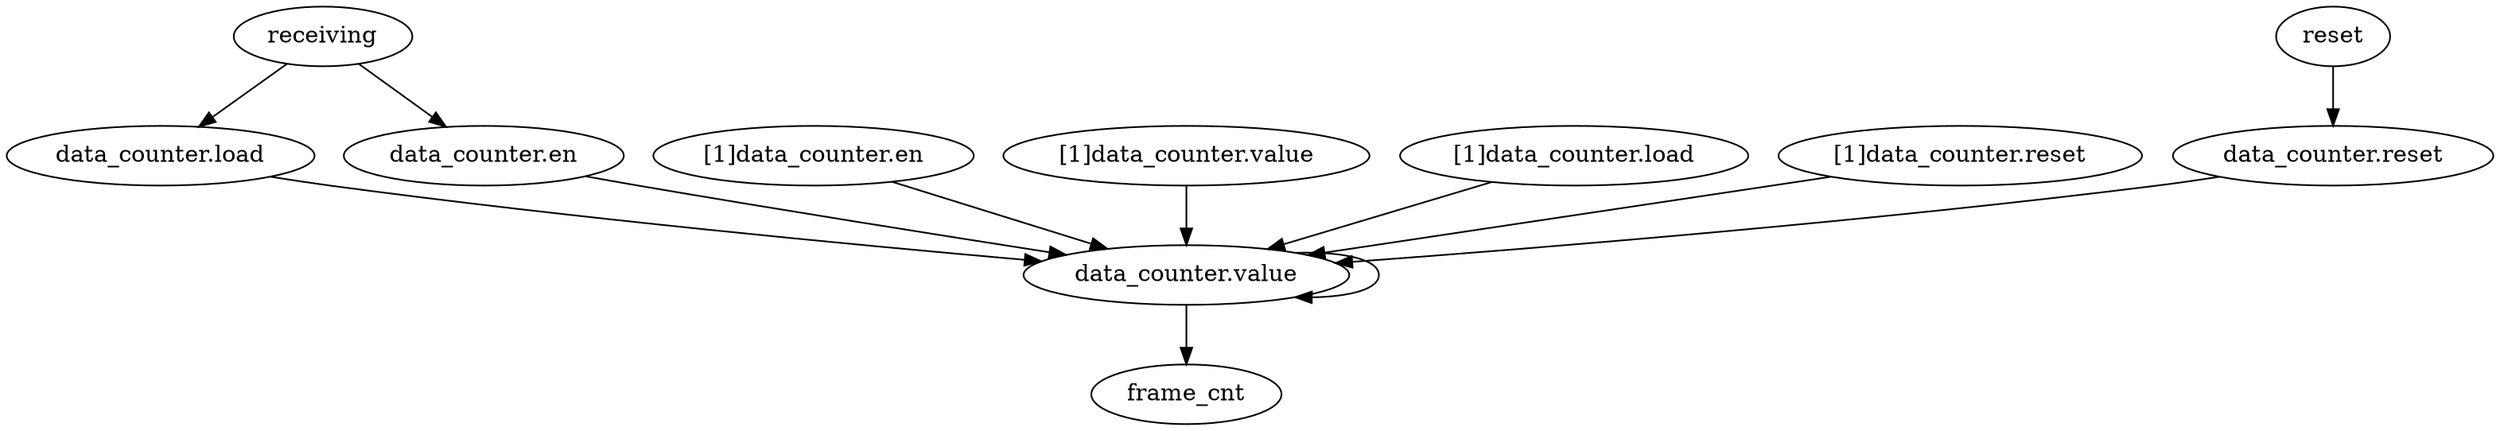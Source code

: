 digraph "" {
	"data_counter.reset"	 [complexity=1,
		importance=1.34482338689,
		rank=1.34482338689];
	"data_counter.value"	 [complexity=2,
		importance=0.689652619107,
		rank=0.344826309553];
	"data_counter.reset" -> "data_counter.value";
	reset	 [complexity=1,
		importance=1.41378904935,
		rank=1.41378904935];
	reset -> "data_counter.reset";
	"data_counter.load"	 [complexity=1,
		importance=0.913790325331,
		rank=0.913790325331];
	"data_counter.load" -> "data_counter.value";
	"[1]data_counter.en"	 [complexity=3,
		importance=0.775859741811,
		rank=0.258619913937];
	"[1]data_counter.en" -> "data_counter.value";
	frame_cnt	 [complexity=0,
		importance=0.13793058352,
		rank=0.0];
	"[1]data_counter.value"	 [complexity=4,
		importance=0.9655136369,
		rank=0.241378409225];
	"[1]data_counter.value" -> "data_counter.value";
	"[1]data_counter.load"	 [complexity=3,
		importance=1.46551236092,
		rank=0.488504120306];
	"[1]data_counter.load" -> "data_counter.value";
	"data_counter.value" -> frame_cnt;
	"data_counter.value" -> "data_counter.value";
	"data_counter.en"	 [complexity=3,
		importance=0.775859741811,
		rank=0.258619913937];
	"data_counter.en" -> "data_counter.value";
	receiving	 [complexity=3,
		importance=0.844825404273,
		rank=0.281608468091];
	receiving -> "data_counter.load";
	receiving -> "data_counter.en";
	"[1]data_counter.reset"	 [complexity=3,
		importance=2.17240644027,
		rank=0.724135480089];
	"[1]data_counter.reset" -> "data_counter.value";
}
